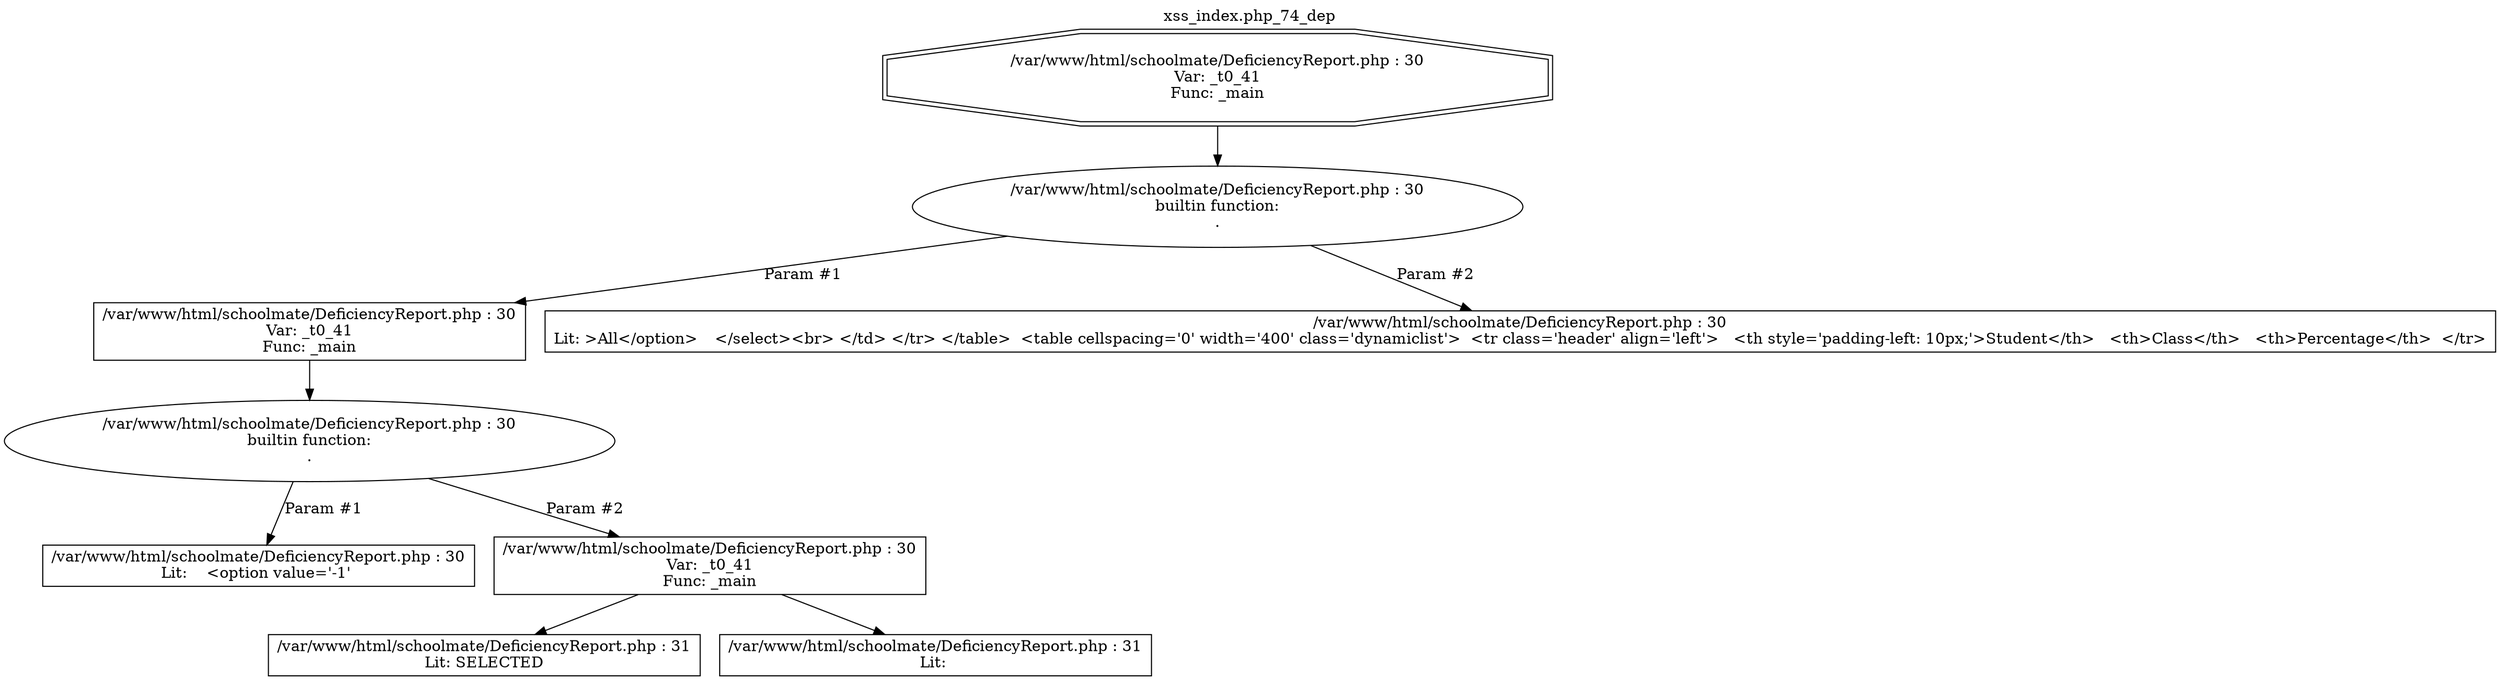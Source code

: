 digraph cfg {
  label="xss_index.php_74_dep";
  labelloc=t;
  n1 [shape=doubleoctagon, label="/var/www/html/schoolmate/DeficiencyReport.php : 30\nVar: _t0_41\nFunc: _main\n"];
  n2 [shape=ellipse, label="/var/www/html/schoolmate/DeficiencyReport.php : 30\nbuiltin function:\n.\n"];
  n3 [shape=box, label="/var/www/html/schoolmate/DeficiencyReport.php : 30\nVar: _t0_41\nFunc: _main\n"];
  n4 [shape=ellipse, label="/var/www/html/schoolmate/DeficiencyReport.php : 30\nbuiltin function:\n.\n"];
  n5 [shape=box, label="/var/www/html/schoolmate/DeficiencyReport.php : 30\nLit:    <option value='-1' \n"];
  n6 [shape=box, label="/var/www/html/schoolmate/DeficiencyReport.php : 30\nVar: _t0_41\nFunc: _main\n"];
  n7 [shape=box, label="/var/www/html/schoolmate/DeficiencyReport.php : 31\nLit: SELECTED\n"];
  n8 [shape=box, label="/var/www/html/schoolmate/DeficiencyReport.php : 31\nLit: \n"];
  n9 [shape=box, label="/var/www/html/schoolmate/DeficiencyReport.php : 30\nLit: >All</option>	 </select><br> </td> </tr> </table>  <table cellspacing='0' width='400' class='dynamiclist'>  <tr class='header' align='left'>   <th style='padding-left: 10px;'>Student</th>   <th>Class</th>   <th>Percentage</th>  </tr>\n"];
  n1 -> n2;
  n3 -> n4;
  n4 -> n5[label="Param #1"];
  n4 -> n6[label="Param #2"];
  n6 -> n7;
  n6 -> n8;
  n2 -> n3[label="Param #1"];
  n2 -> n9[label="Param #2"];
}
